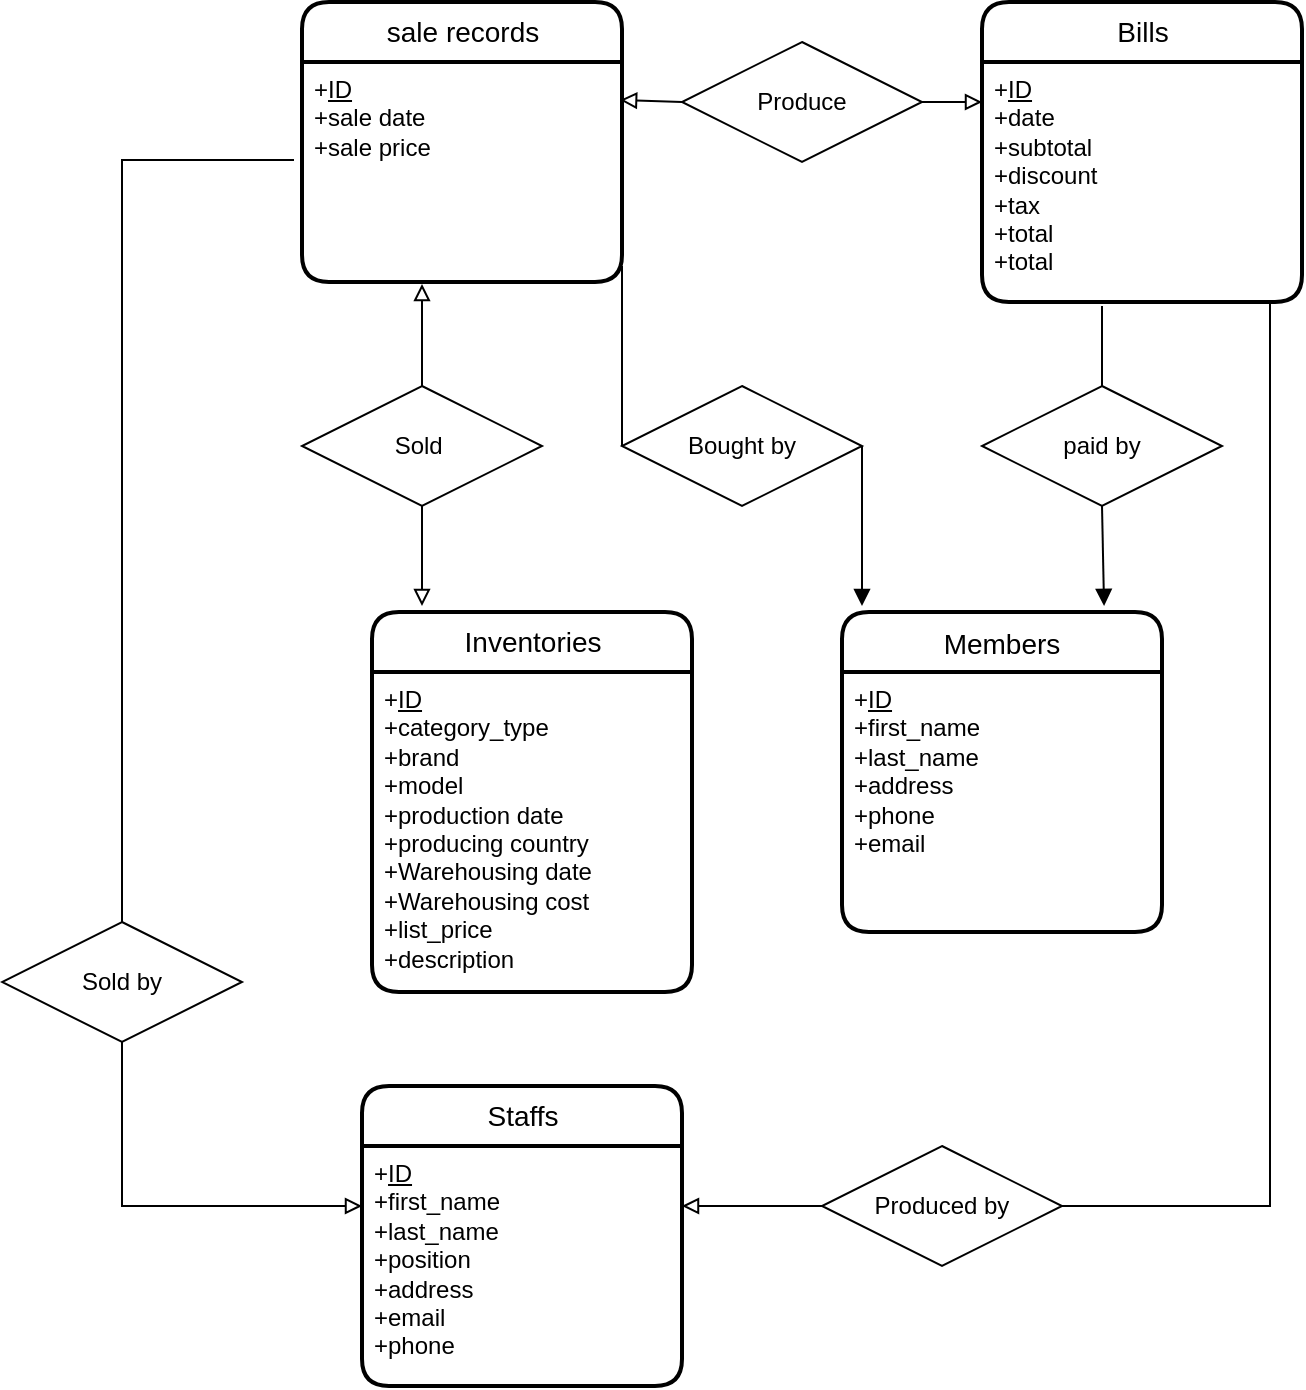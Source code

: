 <mxfile version="17.1.3" type="device"><diagram id="pp3YleCDSN0l8EdjEgMe" name="Page-1"><mxGraphModel dx="946" dy="565" grid="1" gridSize="10" guides="1" tooltips="1" connect="1" arrows="1" fold="1" page="1" pageScale="1" pageWidth="850" pageHeight="1100" math="0" shadow="0"><root><mxCell id="0"/><mxCell id="1" parent="0"/><mxCell id="Ey2ZnXbskWjKAAcwBxQe-1" value="Members" style="swimlane;childLayout=stackLayout;horizontal=1;startSize=30;horizontalStack=0;rounded=1;fontSize=14;fontStyle=0;strokeWidth=2;resizeParent=0;resizeLast=1;shadow=0;dashed=0;align=center;" parent="1" vertex="1"><mxGeometry x="500" y="473" width="160" height="160" as="geometry"/></mxCell><mxCell id="Ey2ZnXbskWjKAAcwBxQe-2" value="+&lt;u&gt;ID&lt;/u&gt;&lt;br&gt;+first_name&lt;br&gt;+last_name&lt;br&gt;+address&lt;br&gt;+phone&lt;br&gt;+email" style="align=left;strokeColor=none;fillColor=none;spacingLeft=4;fontSize=12;verticalAlign=top;resizable=0;rotatable=0;part=1;html=1;" parent="Ey2ZnXbskWjKAAcwBxQe-1" vertex="1"><mxGeometry y="30" width="160" height="130" as="geometry"/></mxCell><mxCell id="Ey2ZnXbskWjKAAcwBxQe-5" value="Staffs" style="swimlane;childLayout=stackLayout;horizontal=1;startSize=30;horizontalStack=0;rounded=1;fontSize=14;fontStyle=0;strokeWidth=2;resizeParent=0;resizeLast=1;shadow=0;dashed=0;align=center;html=1;" parent="1" vertex="1"><mxGeometry x="260" y="710" width="160" height="150" as="geometry"/></mxCell><mxCell id="Ey2ZnXbskWjKAAcwBxQe-6" value="+&lt;u&gt;ID&lt;/u&gt;&lt;br&gt;+first_name&lt;br&gt;+last_name&lt;br&gt;+position&lt;br&gt;+address&lt;br&gt;+email&lt;br&gt;+phone" style="align=left;strokeColor=none;fillColor=none;spacingLeft=4;fontSize=12;verticalAlign=top;resizable=0;rotatable=0;part=1;html=1;" parent="Ey2ZnXbskWjKAAcwBxQe-5" vertex="1"><mxGeometry y="30" width="160" height="120" as="geometry"/></mxCell><mxCell id="Ey2ZnXbskWjKAAcwBxQe-11" value="Inventories" style="swimlane;childLayout=stackLayout;horizontal=1;startSize=30;horizontalStack=0;rounded=1;fontSize=14;fontStyle=0;strokeWidth=2;resizeParent=0;resizeLast=1;shadow=0;dashed=0;align=center;html=1;" parent="1" vertex="1"><mxGeometry x="265" y="473" width="160" height="190" as="geometry"/></mxCell><mxCell id="Ey2ZnXbskWjKAAcwBxQe-12" value="+&lt;u&gt;ID&lt;br&gt;&lt;/u&gt;+category_type&lt;br&gt;+brand&lt;br&gt;+model&lt;br&gt;+production date&lt;br&gt;+producing country&amp;nbsp;&lt;br&gt;+Warehousing date&lt;br&gt;+Warehousing cost&lt;br&gt;+list_price&lt;br&gt;+description" style="align=left;strokeColor=none;fillColor=none;spacingLeft=4;fontSize=12;verticalAlign=top;resizable=0;rotatable=0;part=1;html=1;" parent="Ey2ZnXbskWjKAAcwBxQe-11" vertex="1"><mxGeometry y="30" width="160" height="160" as="geometry"/></mxCell><mxCell id="Ey2ZnXbskWjKAAcwBxQe-13" value="sale records" style="swimlane;childLayout=stackLayout;horizontal=1;startSize=30;horizontalStack=0;rounded=1;fontSize=14;fontStyle=0;strokeWidth=2;resizeParent=0;resizeLast=1;shadow=0;dashed=0;align=center;html=1;" parent="1" vertex="1"><mxGeometry x="230" y="168" width="160" height="140" as="geometry"/></mxCell><mxCell id="Ey2ZnXbskWjKAAcwBxQe-14" value="+&lt;u&gt;ID&lt;/u&gt;&lt;br&gt;+sale date&lt;br&gt;+sale price" style="align=left;strokeColor=none;fillColor=none;spacingLeft=4;fontSize=12;verticalAlign=top;resizable=0;rotatable=0;part=1;html=1;" parent="Ey2ZnXbskWjKAAcwBxQe-13" vertex="1"><mxGeometry y="30" width="160" height="110" as="geometry"/></mxCell><mxCell id="Ey2ZnXbskWjKAAcwBxQe-15" value="Bills" style="swimlane;childLayout=stackLayout;horizontal=1;startSize=30;horizontalStack=0;rounded=1;fontSize=14;fontStyle=0;strokeWidth=2;resizeParent=0;resizeLast=1;shadow=0;dashed=0;align=center;html=1;" parent="1" vertex="1"><mxGeometry x="570" y="168" width="160" height="150" as="geometry"/></mxCell><mxCell id="Ey2ZnXbskWjKAAcwBxQe-16" value="+&lt;u&gt;ID&lt;/u&gt;&lt;br&gt;+date&lt;br&gt;+subtotal&lt;br&gt;+discount&lt;br&gt;+tax&lt;br&gt;+total&lt;br&gt;+total" style="align=left;strokeColor=none;fillColor=none;spacingLeft=4;fontSize=12;verticalAlign=top;resizable=0;rotatable=0;part=1;html=1;" parent="Ey2ZnXbskWjKAAcwBxQe-15" vertex="1"><mxGeometry y="30" width="160" height="120" as="geometry"/></mxCell><mxCell id="Ey2ZnXbskWjKAAcwBxQe-17" value="Bought by" style="shape=rhombus;perimeter=rhombusPerimeter;whiteSpace=wrap;html=1;align=center;" parent="1" vertex="1"><mxGeometry x="390" y="360" width="120" height="60" as="geometry"/></mxCell><mxCell id="Ey2ZnXbskWjKAAcwBxQe-20" value="Sold&amp;nbsp;" style="shape=rhombus;perimeter=rhombusPerimeter;whiteSpace=wrap;html=1;align=center;" parent="1" vertex="1"><mxGeometry x="230" y="360" width="120" height="60" as="geometry"/></mxCell><mxCell id="Ey2ZnXbskWjKAAcwBxQe-23" value="" style="endArrow=none;html=1;rounded=1;exitX=0;exitY=0.5;exitDx=0;exitDy=0;" parent="1" source="Ey2ZnXbskWjKAAcwBxQe-17" edge="1"><mxGeometry relative="1" as="geometry"><mxPoint x="310" y="308" as="sourcePoint"/><mxPoint x="390" y="300" as="targetPoint"/><Array as="points"/></mxGeometry></mxCell><mxCell id="Ey2ZnXbskWjKAAcwBxQe-24" value="" style="endArrow=block;html=1;rounded=0;exitX=1;exitY=0.5;exitDx=0;exitDy=0;endFill=1;" parent="1" source="Ey2ZnXbskWjKAAcwBxQe-17" edge="1"><mxGeometry relative="1" as="geometry"><mxPoint x="310" y="308" as="sourcePoint"/><mxPoint x="510" y="470" as="targetPoint"/></mxGeometry></mxCell><mxCell id="Ey2ZnXbskWjKAAcwBxQe-33" value="" style="endArrow=none;html=1;rounded=1;entryX=0.5;entryY=0;entryDx=0;entryDy=0;startArrow=block;startFill=0;exitX=0.375;exitY=1.009;exitDx=0;exitDy=0;exitPerimeter=0;" parent="1" target="Ey2ZnXbskWjKAAcwBxQe-20" edge="1" source="Ey2ZnXbskWjKAAcwBxQe-14"><mxGeometry relative="1" as="geometry"><mxPoint x="290" y="320" as="sourcePoint"/><mxPoint x="470" y="388" as="targetPoint"/><Array as="points"/></mxGeometry></mxCell><mxCell id="Ey2ZnXbskWjKAAcwBxQe-39" value="" style="endArrow=block;html=1;rounded=0;exitX=0.5;exitY=1;exitDx=0;exitDy=0;endFill=0;entryX=0;entryY=0.25;entryDx=0;entryDy=0;" parent="1" source="Ey2ZnXbskWjKAAcwBxQe-45" target="Ey2ZnXbskWjKAAcwBxQe-6" edge="1"><mxGeometry relative="1" as="geometry"><mxPoint x="380" y="1038" as="sourcePoint"/><mxPoint x="140" y="798" as="targetPoint"/><Array as="points"><mxPoint x="140" y="770"/></Array></mxGeometry></mxCell><mxCell id="Ey2ZnXbskWjKAAcwBxQe-41" value="Produced by" style="shape=rhombus;perimeter=rhombusPerimeter;whiteSpace=wrap;html=1;align=center;" parent="1" vertex="1"><mxGeometry x="490" y="740" width="120" height="60" as="geometry"/></mxCell><mxCell id="Ey2ZnXbskWjKAAcwBxQe-42" value="" style="endArrow=none;html=1;rounded=0;entryX=0;entryY=0.5;entryDx=0;entryDy=0;endFill=0;startArrow=block;startFill=0;exitX=1;exitY=0.25;exitDx=0;exitDy=0;" parent="1" source="Ey2ZnXbskWjKAAcwBxQe-6" target="Ey2ZnXbskWjKAAcwBxQe-41" edge="1"><mxGeometry relative="1" as="geometry"><mxPoint x="160" y="948" as="sourcePoint"/><mxPoint x="540" y="1038" as="targetPoint"/><Array as="points"/></mxGeometry></mxCell><mxCell id="Ey2ZnXbskWjKAAcwBxQe-43" value="" style="endArrow=none;html=1;rounded=0;entryX=1;entryY=0.5;entryDx=0;entryDy=0;exitX=0.9;exitY=0.992;exitDx=0;exitDy=0;exitPerimeter=0;" parent="1" source="Ey2ZnXbskWjKAAcwBxQe-16" target="Ey2ZnXbskWjKAAcwBxQe-41" edge="1"><mxGeometry relative="1" as="geometry"><mxPoint x="690" y="-22" as="sourcePoint"/><mxPoint x="540" y="1038" as="targetPoint"/><Array as="points"><mxPoint x="714" y="770"/></Array></mxGeometry></mxCell><mxCell id="Ey2ZnXbskWjKAAcwBxQe-44" value="" style="endArrow=none;html=1;rounded=0;exitX=0.5;exitY=0;exitDx=0;exitDy=0;entryX=-0.025;entryY=0.445;entryDx=0;entryDy=0;entryPerimeter=0;" parent="1" source="Ey2ZnXbskWjKAAcwBxQe-45" target="Ey2ZnXbskWjKAAcwBxQe-14" edge="1"><mxGeometry relative="1" as="geometry"><mxPoint x="360" y="968" as="sourcePoint"/><mxPoint y="298" as="targetPoint"/><Array as="points"><mxPoint x="140" y="247"/></Array></mxGeometry></mxCell><mxCell id="Ey2ZnXbskWjKAAcwBxQe-45" value="Sold by" style="shape=rhombus;perimeter=rhombusPerimeter;whiteSpace=wrap;html=1;align=center;" parent="1" vertex="1"><mxGeometry x="80" y="628" width="120" height="60" as="geometry"/></mxCell><mxCell id="Ey2ZnXbskWjKAAcwBxQe-46" value="" style="endArrow=block;html=1;rounded=0;endFill=0;exitX=0.5;exitY=1;exitDx=0;exitDy=0;" parent="1" source="Ey2ZnXbskWjKAAcwBxQe-20" edge="1"><mxGeometry relative="1" as="geometry"><mxPoint x="250" y="548" as="sourcePoint"/><mxPoint x="290" y="470" as="targetPoint"/><Array as="points"/></mxGeometry></mxCell><mxCell id="Ey2ZnXbskWjKAAcwBxQe-54" value="paid by" style="shape=rhombus;perimeter=rhombusPerimeter;whiteSpace=wrap;html=1;align=center;" parent="1" vertex="1"><mxGeometry x="570" y="360" width="120" height="60" as="geometry"/></mxCell><mxCell id="Ey2ZnXbskWjKAAcwBxQe-55" value="" style="endArrow=none;html=1;rounded=0;entryX=0.5;entryY=1;entryDx=0;entryDy=0;endFill=0;startArrow=block;startFill=1;exitX=0.819;exitY=-0.019;exitDx=0;exitDy=0;exitPerimeter=0;" parent="1" source="Ey2ZnXbskWjKAAcwBxQe-1" target="Ey2ZnXbskWjKAAcwBxQe-54" edge="1"><mxGeometry relative="1" as="geometry"><mxPoint x="580" y="478" as="sourcePoint"/><mxPoint x="490" y="398" as="targetPoint"/></mxGeometry></mxCell><mxCell id="Ey2ZnXbskWjKAAcwBxQe-56" value="" style="endArrow=none;html=1;rounded=0;exitX=0.5;exitY=0;exitDx=0;exitDy=0;" parent="1" source="Ey2ZnXbskWjKAAcwBxQe-54" edge="1"><mxGeometry relative="1" as="geometry"><mxPoint x="660" y="408" as="sourcePoint"/><mxPoint x="630" y="320" as="targetPoint"/><Array as="points"/></mxGeometry></mxCell><mxCell id="Ey2ZnXbskWjKAAcwBxQe-70" value="Produce" style="shape=rhombus;perimeter=rhombusPerimeter;whiteSpace=wrap;html=1;align=center;" parent="1" vertex="1"><mxGeometry x="420" y="188" width="120" height="60" as="geometry"/></mxCell><mxCell id="Ey2ZnXbskWjKAAcwBxQe-75" value="" style="endArrow=none;html=1;rounded=0;entryX=0;entryY=0.5;entryDx=0;entryDy=0;exitX=0.994;exitY=0.173;exitDx=0;exitDy=0;exitPerimeter=0;startArrow=block;startFill=0;" parent="1" source="Ey2ZnXbskWjKAAcwBxQe-14" target="Ey2ZnXbskWjKAAcwBxQe-70" edge="1"><mxGeometry relative="1" as="geometry"><mxPoint x="30" y="148" as="sourcePoint"/><mxPoint x="490" y="258" as="targetPoint"/></mxGeometry></mxCell><mxCell id="Ey2ZnXbskWjKAAcwBxQe-76" value="" style="endArrow=block;html=1;rounded=0;exitX=1;exitY=0.5;exitDx=0;exitDy=0;endFill=0;" parent="1" source="Ey2ZnXbskWjKAAcwBxQe-70" edge="1"><mxGeometry relative="1" as="geometry"><mxPoint x="540" y="218" as="sourcePoint"/><mxPoint x="570" y="218" as="targetPoint"/></mxGeometry></mxCell></root></mxGraphModel></diagram></mxfile>